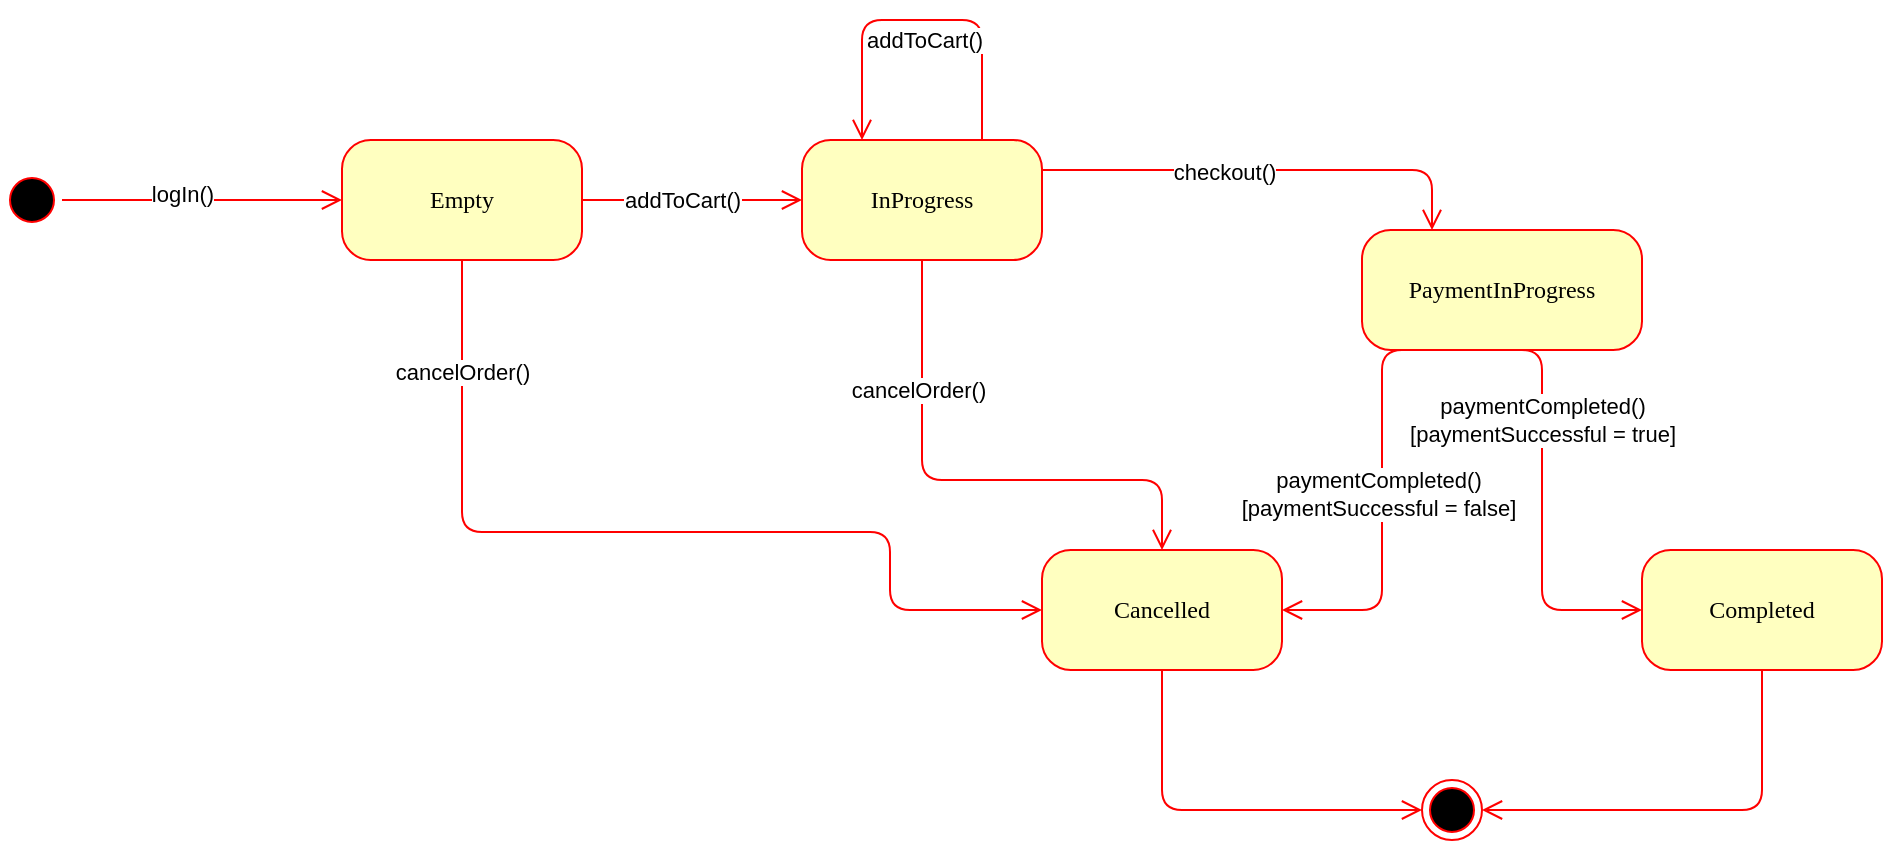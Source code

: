 <mxfile version="20.5.3" type="device"><diagram name="Page-1" id="58cdce13-f638-feb5-8d6f-7d28b1aa9fa0"><mxGraphModel dx="1182" dy="742" grid="1" gridSize="10" guides="1" tooltips="1" connect="1" arrows="1" fold="1" page="1" pageScale="1" pageWidth="1100" pageHeight="850" background="none" math="0" shadow="0"><root><mxCell id="0"/><mxCell id="1" parent="0"/><mxCell id="382b91b5511bd0f7-1" value="" style="ellipse;html=1;shape=startState;fillColor=#000000;strokeColor=#ff0000;rounded=1;shadow=0;comic=0;labelBackgroundColor=none;fontFamily=Verdana;fontSize=12;fontColor=#000000;align=center;direction=south;" parent="1" vertex="1"><mxGeometry x="70" y="135" width="30" height="30" as="geometry"/></mxCell><mxCell id="382b91b5511bd0f7-6" value="Empty" style="rounded=1;whiteSpace=wrap;html=1;arcSize=24;fillColor=#ffffc0;strokeColor=#ff0000;shadow=0;comic=0;labelBackgroundColor=none;fontFamily=Verdana;fontSize=12;fontColor=#000000;align=center;" parent="1" vertex="1"><mxGeometry x="240" y="120" width="120" height="60" as="geometry"/></mxCell><mxCell id="3cde6dad864a17aa-3" style="edgeStyle=orthogonalEdgeStyle;html=1;exitX=1;exitY=0.25;entryX=0.25;entryY=0;labelBackgroundColor=none;endArrow=open;endSize=8;strokeColor=#ff0000;fontFamily=Verdana;fontSize=12;align=left;" parent="1" source="382b91b5511bd0f7-7" target="382b91b5511bd0f7-9" edge="1"><mxGeometry relative="1" as="geometry"/></mxCell><mxCell id="6sPX0NhgMbKA38H6Vah_-3" value="checkout()" style="edgeLabel;html=1;align=center;verticalAlign=middle;resizable=0;points=[];" parent="3cde6dad864a17aa-3" vertex="1" connectable="0"><mxGeometry x="-0.19" y="-1" relative="1" as="geometry"><mxPoint as="offset"/></mxGeometry></mxCell><mxCell id="382b91b5511bd0f7-7" value="InProgress" style="rounded=1;whiteSpace=wrap;html=1;arcSize=24;fillColor=#ffffc0;strokeColor=#ff0000;shadow=0;comic=0;labelBackgroundColor=none;fontFamily=Verdana;fontSize=12;fontColor=#000000;align=center;" parent="1" vertex="1"><mxGeometry x="470" y="120" width="120" height="60" as="geometry"/></mxCell><mxCell id="382b91b5511bd0f7-9" value="PaymentInProgress" style="rounded=1;whiteSpace=wrap;html=1;arcSize=24;fillColor=#ffffc0;strokeColor=#ff0000;shadow=0;comic=0;labelBackgroundColor=none;fontFamily=Verdana;fontSize=12;fontColor=#000000;align=center;" parent="1" vertex="1"><mxGeometry x="750" y="165" width="140" height="60" as="geometry"/></mxCell><mxCell id="2a3bc250acf0617d-9" style="edgeStyle=orthogonalEdgeStyle;html=1;labelBackgroundColor=none;endArrow=open;endSize=8;strokeColor=#ff0000;fontFamily=Verdana;fontSize=12;align=left;" parent="1" source="382b91b5511bd0f7-1" target="382b91b5511bd0f7-6" edge="1"><mxGeometry relative="1" as="geometry"/></mxCell><mxCell id="6sPX0NhgMbKA38H6Vah_-1" value="logIn()" style="edgeLabel;html=1;align=center;verticalAlign=middle;resizable=0;points=[];" parent="2a3bc250acf0617d-9" vertex="1" connectable="0"><mxGeometry x="-0.314" y="3" relative="1" as="geometry"><mxPoint x="12" as="offset"/></mxGeometry></mxCell><mxCell id="2a3bc250acf0617d-10" style="edgeStyle=orthogonalEdgeStyle;html=1;labelBackgroundColor=none;endArrow=open;endSize=8;strokeColor=#ff0000;fontFamily=Verdana;fontSize=12;align=left;entryX=0;entryY=0.5;" parent="1" source="382b91b5511bd0f7-6" target="382b91b5511bd0f7-7" edge="1"><mxGeometry relative="1" as="geometry"><Array as="points"><mxPoint x="450" y="150"/><mxPoint x="450" y="150"/></Array></mxGeometry></mxCell><mxCell id="6sPX0NhgMbKA38H6Vah_-2" value="addToCart()" style="edgeLabel;html=1;align=center;verticalAlign=middle;resizable=0;points=[];" parent="2a3bc250acf0617d-10" vertex="1" connectable="0"><mxGeometry y="2" relative="1" as="geometry"><mxPoint x="-5" y="2" as="offset"/></mxGeometry></mxCell><mxCell id="2a3bc250acf0617d-11" value="" style="edgeStyle=orthogonalEdgeStyle;html=1;entryX=0.5;entryY=0;labelBackgroundColor=none;endArrow=open;endSize=8;strokeColor=#ff0000;fontFamily=Verdana;fontSize=12;align=left;exitX=0.5;exitY=1;entryDx=0;entryDy=0;" parent="1" source="382b91b5511bd0f7-7" target="_otJpw4cTRfny8pV9Fcl-3" edge="1"><mxGeometry relative="1" as="geometry"><mxPoint x="520" y="300" as="sourcePoint"/><Array as="points"><mxPoint x="530" y="290"/><mxPoint x="650" y="290"/></Array><mxPoint x="645" y="340" as="targetPoint"/></mxGeometry></mxCell><mxCell id="6sPX0NhgMbKA38H6Vah_-16" value="cancelOrder()" style="edgeLabel;html=1;align=center;verticalAlign=middle;resizable=0;points=[];" parent="2a3bc250acf0617d-11" vertex="1" connectable="0"><mxGeometry x="-0.513" y="-2" relative="1" as="geometry"><mxPoint as="offset"/></mxGeometry></mxCell><mxCell id="6sPX0NhgMbKA38H6Vah_-6" style="edgeStyle=orthogonalEdgeStyle;html=1;labelBackgroundColor=none;endArrow=open;endSize=8;strokeColor=#ff0000;fontFamily=Verdana;fontSize=12;align=left;exitX=0.5;exitY=1;exitDx=0;exitDy=0;" parent="1" source="382b91b5511bd0f7-9" edge="1"><mxGeometry relative="1" as="geometry"><mxPoint x="540.0" y="190.0" as="sourcePoint"/><Array as="points"><mxPoint x="840" y="225"/><mxPoint x="840" y="355"/></Array><mxPoint x="890" y="355" as="targetPoint"/></mxGeometry></mxCell><mxCell id="6sPX0NhgMbKA38H6Vah_-10" value="&lt;div&gt;paymentCompleted()&lt;/div&gt;&lt;div&gt;[paymentSuccessful = true]&lt;br&gt;&lt;/div&gt;" style="edgeLabel;html=1;align=center;verticalAlign=middle;resizable=0;points=[];" parent="6sPX0NhgMbKA38H6Vah_-6" vertex="1" connectable="0"><mxGeometry x="-0.264" relative="1" as="geometry"><mxPoint y="-19" as="offset"/></mxGeometry></mxCell><mxCell id="6sPX0NhgMbKA38H6Vah_-11" style="edgeStyle=orthogonalEdgeStyle;html=1;labelBackgroundColor=none;endArrow=open;endSize=8;strokeColor=#ff0000;fontFamily=Verdana;fontSize=12;align=left;exitX=0.5;exitY=1;exitDx=0;exitDy=0;entryX=0;entryY=0.5;entryDx=0;entryDy=0;" parent="1" source="382b91b5511bd0f7-6" target="_otJpw4cTRfny8pV9Fcl-3" edge="1"><mxGeometry relative="1" as="geometry"><mxPoint x="410.0" y="205.61" as="sourcePoint"/><Array as="points"><mxPoint x="300" y="316"/><mxPoint x="514" y="316"/><mxPoint x="514" y="355"/><mxPoint x="590" y="355"/></Array><mxPoint x="630" y="355" as="targetPoint"/></mxGeometry></mxCell><mxCell id="6sPX0NhgMbKA38H6Vah_-15" value="cancelOrder()" style="edgeLabel;html=1;align=center;verticalAlign=middle;resizable=0;points=[];" parent="6sPX0NhgMbKA38H6Vah_-11" vertex="1" connectable="0"><mxGeometry x="-0.759" relative="1" as="geometry"><mxPoint as="offset"/></mxGeometry></mxCell><mxCell id="6sPX0NhgMbKA38H6Vah_-12" style="edgeStyle=orthogonalEdgeStyle;html=1;entryX=1;entryY=0.5;labelBackgroundColor=none;endArrow=open;endSize=8;strokeColor=#ff0000;fontFamily=Verdana;fontSize=12;align=left;exitX=0.25;exitY=1;entryDx=0;entryDy=0;exitDx=0;exitDy=0;" parent="1" source="382b91b5511bd0f7-9" target="_otJpw4cTRfny8pV9Fcl-3" edge="1"><mxGeometry relative="1" as="geometry"><mxPoint x="550.0" y="200.0" as="sourcePoint"/><Array as="points"><mxPoint x="760" y="225"/><mxPoint x="760" y="355"/><mxPoint x="710" y="355"/></Array><mxPoint x="660" y="355" as="targetPoint"/></mxGeometry></mxCell><mxCell id="6sPX0NhgMbKA38H6Vah_-17" value="paymentCompleted()&lt;br&gt;[paymentSuccessful = false]" style="edgeLabel;align=center;verticalAlign=middle;resizable=0;points=[];fontSize=11;html=1;" parent="6sPX0NhgMbKA38H6Vah_-12" vertex="1" connectable="0"><mxGeometry x="-0.239" y="-2" relative="1" as="geometry"><mxPoint y="19" as="offset"/></mxGeometry></mxCell><mxCell id="6sPX0NhgMbKA38H6Vah_-13" value="" style="edgeStyle=orthogonalEdgeStyle;html=1;entryX=0.25;entryY=0;labelBackgroundColor=none;endArrow=open;endSize=8;strokeColor=#ff0000;fontFamily=Verdana;fontSize=12;align=left;exitX=0.75;exitY=0;entryDx=0;entryDy=0;exitDx=0;exitDy=0;" parent="1" source="382b91b5511bd0f7-7" target="382b91b5511bd0f7-7" edge="1"><mxGeometry relative="1" as="geometry"><mxPoint x="605.0" y="40.0" as="sourcePoint"/><Array as="points"><mxPoint x="560" y="60"/><mxPoint x="500" y="60"/></Array><mxPoint x="720.0" y="200" as="targetPoint"/></mxGeometry></mxCell><mxCell id="6sPX0NhgMbKA38H6Vah_-14" value="addToCart()" style="edgeLabel;html=1;align=center;verticalAlign=middle;resizable=0;points=[];" parent="6sPX0NhgMbKA38H6Vah_-13" vertex="1" connectable="0"><mxGeometry x="0.096" y="-2" relative="1" as="geometry"><mxPoint x="9" y="12" as="offset"/></mxGeometry></mxCell><mxCell id="_otJpw4cTRfny8pV9Fcl-1" value="C" style="ellipse;html=1;shape=endState;fillColor=#000000;strokeColor=#ff0000;rounded=1;shadow=0;comic=0;labelBackgroundColor=none;fontFamily=Verdana;fontSize=12;fontColor=#000000;align=center;" vertex="1" parent="1"><mxGeometry x="780" y="440" width="30" height="30" as="geometry"/></mxCell><mxCell id="_otJpw4cTRfny8pV9Fcl-2" value="Completed" style="rounded=1;whiteSpace=wrap;html=1;arcSize=24;fillColor=#ffffc0;strokeColor=#ff0000;shadow=0;comic=0;labelBackgroundColor=none;fontFamily=Verdana;fontSize=12;fontColor=#000000;align=center;" vertex="1" parent="1"><mxGeometry x="890" y="325" width="120" height="60" as="geometry"/></mxCell><mxCell id="_otJpw4cTRfny8pV9Fcl-3" value="Cancelled" style="rounded=1;whiteSpace=wrap;html=1;arcSize=24;fillColor=#ffffc0;strokeColor=#ff0000;shadow=0;comic=0;labelBackgroundColor=none;fontFamily=Verdana;fontSize=12;fontColor=#000000;align=center;" vertex="1" parent="1"><mxGeometry x="590" y="325" width="120" height="60" as="geometry"/></mxCell><mxCell id="_otJpw4cTRfny8pV9Fcl-5" style="edgeStyle=orthogonalEdgeStyle;html=1;entryX=0;entryY=0.5;labelBackgroundColor=none;endArrow=open;endSize=8;strokeColor=#ff0000;fontFamily=Verdana;fontSize=12;align=left;exitX=0.5;exitY=1;entryDx=0;entryDy=0;exitDx=0;exitDy=0;" edge="1" parent="1" source="_otJpw4cTRfny8pV9Fcl-3" target="_otJpw4cTRfny8pV9Fcl-1"><mxGeometry relative="1" as="geometry"><mxPoint x="470" y="400" as="sourcePoint"/><Array as="points"><mxPoint x="650" y="455"/></Array><mxPoint x="590" y="545" as="targetPoint"/></mxGeometry></mxCell><mxCell id="_otJpw4cTRfny8pV9Fcl-7" style="edgeStyle=orthogonalEdgeStyle;html=1;entryX=1;entryY=0.5;labelBackgroundColor=none;endArrow=open;endSize=8;strokeColor=#ff0000;fontFamily=Verdana;fontSize=12;align=left;exitX=0.5;exitY=1;entryDx=0;entryDy=0;exitDx=0;exitDy=0;" edge="1" parent="1" source="_otJpw4cTRfny8pV9Fcl-2" target="_otJpw4cTRfny8pV9Fcl-1"><mxGeometry relative="1" as="geometry"><mxPoint x="660" y="395" as="sourcePoint"/><Array as="points"><mxPoint x="950" y="455"/></Array><mxPoint x="790" y="465" as="targetPoint"/></mxGeometry></mxCell></root></mxGraphModel></diagram></mxfile>